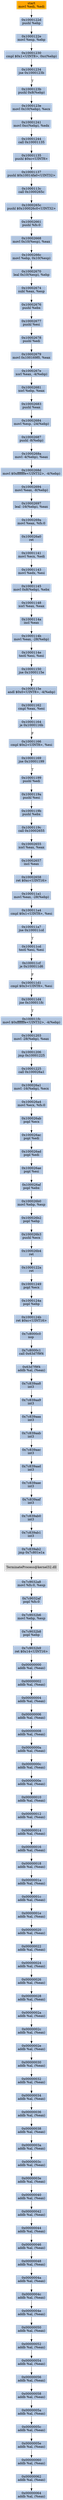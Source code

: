 digraph G {
node[shape=rectangle,style=filled,fillcolor=lightsteelblue,color=lightsteelblue]
bgcolor="transparent"
a0x1000122bmovl_edi_edi[label="start\nmovl %edi, %edi",color="lightgrey",fillcolor="orange"];
a0x1000122dpushl_ebp[label="0x1000122d\npushl %ebp"];
a0x1000122emovl_esp_ebp[label="0x1000122e\nmovl %esp, %ebp"];
a0x10001230cmpl_0x1UINT8_0xcebp_[label="0x10001230\ncmpl $0x1<UINT8>, 0xc(%ebp)"];
a0x10001234jne_0x1000123b[label="0x10001234\njne 0x1000123b"];
a0x1000123bpushl_0x8ebp_[label="0x1000123b\npushl 0x8(%ebp)"];
a0x1000123emovl_0x10ebp__ecx[label="0x1000123e\nmovl 0x10(%ebp), %ecx"];
a0x10001241movl_0xcebp__edx[label="0x10001241\nmovl 0xc(%ebp), %edx"];
a0x10001244call_0x10001135[label="0x10001244\ncall 0x10001135"];
a0x10001135pushl_0xcUINT8[label="0x10001135\npushl $0xc<UINT8>"];
a0x10001137pushl_0x10014fa0UINT32[label="0x10001137\npushl $0x10014fa0<UINT32>"];
a0x1000113ccall_0x1000265c[label="0x1000113c\ncall 0x1000265c"];
a0x1000265cpushl_0x100026c0UINT32[label="0x1000265c\npushl $0x100026c0<UINT32>"];
a0x10002661pushl_fs_0[label="0x10002661\npushl %fs:0"];
a0x10002668movl_0x10esp__eax[label="0x10002668\nmovl 0x10(%esp), %eax"];
a0x1000266cmovl_ebp_0x10esp_[label="0x1000266c\nmovl %ebp, 0x10(%esp)"];
a0x10002670leal_0x10esp__ebp[label="0x10002670\nleal 0x10(%esp), %ebp"];
a0x10002674subl_eax_esp[label="0x10002674\nsubl %eax, %esp"];
a0x10002676pushl_ebx[label="0x10002676\npushl %ebx"];
a0x10002677pushl_esi[label="0x10002677\npushl %esi"];
a0x10002678pushl_edi[label="0x10002678\npushl %edi"];
a0x10002679movl_0x100169f0_eax[label="0x10002679\nmovl 0x100169f0, %eax"];
a0x1000267exorl_eax__4ebp_[label="0x1000267e\nxorl %eax, -4(%ebp)"];
a0x10002681xorl_ebp_eax[label="0x10002681\nxorl %ebp, %eax"];
a0x10002683pushl_eax[label="0x10002683\npushl %eax"];
a0x10002684movl_esp__24ebp_[label="0x10002684\nmovl %esp, -24(%ebp)"];
a0x10002687pushl__8ebp_[label="0x10002687\npushl -8(%ebp)"];
a0x1000268amovl__4ebp__eax[label="0x1000268a\nmovl -4(%ebp), %eax"];
a0x1000268dmovl_0xfffffffeUINT32__4ebp_[label="0x1000268d\nmovl $0xfffffffe<UINT32>, -4(%ebp)"];
a0x10002694movl_eax__8ebp_[label="0x10002694\nmovl %eax, -8(%ebp)"];
a0x10002697leal__16ebp__eax[label="0x10002697\nleal -16(%ebp), %eax"];
a0x1000269amovl_eax_fs_0[label="0x1000269a\nmovl %eax, %fs:0"];
a0x100026a0ret[label="0x100026a0\nret"];
a0x10001141movl_ecx_edi[label="0x10001141\nmovl %ecx, %edi"];
a0x10001143movl_edx_esi[label="0x10001143\nmovl %edx, %esi"];
a0x10001145movl_0x8ebp__ebx[label="0x10001145\nmovl 0x8(%ebp), %ebx"];
a0x10001148xorl_eax_eax[label="0x10001148\nxorl %eax, %eax"];
a0x1000114aincl_eax[label="0x1000114a\nincl %eax"];
a0x1000114bmovl_eax__28ebp_[label="0x1000114b\nmovl %eax, -28(%ebp)"];
a0x1000114etestl_esi_esi[label="0x1000114e\ntestl %esi, %esi"];
a0x10001150jne_0x1000115e[label="0x10001150\njne 0x1000115e"];
a0x1000115eandl_0x0UINT8__4ebp_[label="0x1000115e\nandl $0x0<UINT8>, -4(%ebp)"];
a0x10001162cmpl_eax_esi[label="0x10001162\ncmpl %eax, %esi"];
a0x10001164je_0x1000116b[label="0x10001164\nje 0x1000116b"];
a0x10001166cmpl_0x2UINT8_esi[label="0x10001166\ncmpl $0x2<UINT8>, %esi"];
a0x10001169jne_0x10001199[label="0x10001169\njne 0x10001199"];
a0x10001199pushl_edi[label="0x10001199\npushl %edi"];
a0x1000119apushl_esi[label="0x1000119a\npushl %esi"];
a0x1000119bpushl_ebx[label="0x1000119b\npushl %ebx"];
a0x1000119ccall_0x10002655[label="0x1000119c\ncall 0x10002655"];
a0x10002655xorl_eax_eax[label="0x10002655\nxorl %eax, %eax"];
a0x10002657incl_eax[label="0x10002657\nincl %eax"];
a0x10002658ret_0xcUINT16[label="0x10002658\nret $0xc<UINT16>"];
a0x100011a1movl_eax__28ebp_[label="0x100011a1\nmovl %eax, -28(%ebp)"];
a0x100011a4cmpl_0x1UINT8_esi[label="0x100011a4\ncmpl $0x1<UINT8>, %esi"];
a0x100011a7jne_0x100011cd[label="0x100011a7\njne 0x100011cd"];
a0x100011cdtestl_esi_esi[label="0x100011cd\ntestl %esi, %esi"];
a0x100011cfje_0x100011d6[label="0x100011cf\nje 0x100011d6"];
a0x100011d1cmpl_0x3UINT8_esi[label="0x100011d1\ncmpl $0x3<UINT8>, %esi"];
a0x100011d4jne_0x100011fc[label="0x100011d4\njne 0x100011fc"];
a0x100011fcmovl_0xfffffffeUINT32__4ebp_[label="0x100011fc\nmovl $0xfffffffe<UINT32>, -4(%ebp)"];
a0x10001203movl__28ebp__eax[label="0x10001203\nmovl -28(%ebp), %eax"];
a0x10001206jmp_0x10001225[label="0x10001206\njmp 0x10001225"];
a0x10001225call_0x100026a1[label="0x10001225\ncall 0x100026a1"];
a0x100026a1movl__16ebp__ecx[label="0x100026a1\nmovl -16(%ebp), %ecx"];
a0x100026a4movl_ecx_fs_0[label="0x100026a4\nmovl %ecx, %fs:0"];
a0x100026abpopl_ecx[label="0x100026ab\npopl %ecx"];
a0x100026acpopl_edi[label="0x100026ac\npopl %edi"];
a0x100026adpopl_edi[label="0x100026ad\npopl %edi"];
a0x100026aepopl_esi[label="0x100026ae\npopl %esi"];
a0x100026afpopl_ebx[label="0x100026af\npopl %ebx"];
a0x100026b0movl_ebp_esp[label="0x100026b0\nmovl %ebp, %esp"];
a0x100026b2popl_ebp[label="0x100026b2\npopl %ebp"];
a0x100026b3pushl_ecx[label="0x100026b3\npushl %ecx"];
a0x100026b4ret[label="0x100026b4\nret"];
a0x1000122aret[label="0x1000122a\nret"];
a0x10001249popl_ecx[label="0x10001249\npopl %ecx"];
a0x1000124apopl_ebp[label="0x1000124a\npopl %ebp"];
a0x1000124bret_0xcUINT16[label="0x1000124b\nret $0xc<UINT16>"];
a0x7c8000c0nop_[label="0x7c8000c0\nnop "];
a0x7c8000c1call_0x63d7f9f4[label="0x7c8000c1\ncall 0x63d7f9f4"];
a0x63d7f9f4addb_al_eax_[label="0x63d7f9f4\naddb %al, (%eax)"];
a0x7c839aa8int3_[label="0x7c839aa8\nint3 "];
a0x7c839aa9int3_[label="0x7c839aa9\nint3 "];
a0x7c839aaaint3_[label="0x7c839aaa\nint3 "];
a0x7c839aabint3_[label="0x7c839aab\nint3 "];
a0x7c839aacint3_[label="0x7c839aac\nint3 "];
a0x7c839aadint3_[label="0x7c839aad\nint3 "];
a0x7c839aaeint3_[label="0x7c839aae\nint3 "];
a0x7c839aafint3_[label="0x7c839aaf\nint3 "];
a0x7c839ab0int3_[label="0x7c839ab0\nint3 "];
a0x7c839ab1int3_[label="0x7c839ab1\nint3 "];
a0x7c839ab2jmp_0x7c801e1a[label="0x7c839ab2\njmp 0x7c801e1a"];
TerminateProcess_kernel32_dll[label="TerminateProcess@kernel32.dll",color="lightgrey",fillcolor="lightgrey"];
a0x7c9032a8movl_fs_0_esp[label="0x7c9032a8\nmovl %fs:0, %esp"];
a0x7c9032afpopl_fs_0[label="0x7c9032af\npopl %fs:0"];
a0x7c9032b6movl_ebp_esp[label="0x7c9032b6\nmovl %ebp, %esp"];
a0x7c9032b8popl_ebp[label="0x7c9032b8\npopl %ebp"];
a0x7c9032b9ret_0x14UINT16[label="0x7c9032b9\nret $0x14<UINT16>"];
a0x00000000addb_al_eax_[label="0x00000000\naddb %al, (%eax)"];
a0x00000002addb_al_eax_[label="0x00000002\naddb %al, (%eax)"];
a0x00000004addb_al_eax_[label="0x00000004\naddb %al, (%eax)"];
a0x00000006addb_al_eax_[label="0x00000006\naddb %al, (%eax)"];
a0x00000008addb_al_eax_[label="0x00000008\naddb %al, (%eax)"];
a0x0000000aaddb_al_eax_[label="0x0000000a\naddb %al, (%eax)"];
a0x0000000caddb_al_eax_[label="0x0000000c\naddb %al, (%eax)"];
a0x0000000eaddb_al_eax_[label="0x0000000e\naddb %al, (%eax)"];
a0x00000010addb_al_eax_[label="0x00000010\naddb %al, (%eax)"];
a0x00000012addb_al_eax_[label="0x00000012\naddb %al, (%eax)"];
a0x00000014addb_al_eax_[label="0x00000014\naddb %al, (%eax)"];
a0x00000016addb_al_eax_[label="0x00000016\naddb %al, (%eax)"];
a0x00000018addb_al_eax_[label="0x00000018\naddb %al, (%eax)"];
a0x0000001aaddb_al_eax_[label="0x0000001a\naddb %al, (%eax)"];
a0x0000001caddb_al_eax_[label="0x0000001c\naddb %al, (%eax)"];
a0x0000001eaddb_al_eax_[label="0x0000001e\naddb %al, (%eax)"];
a0x00000020addb_al_eax_[label="0x00000020\naddb %al, (%eax)"];
a0x00000022addb_al_eax_[label="0x00000022\naddb %al, (%eax)"];
a0x00000024addb_al_eax_[label="0x00000024\naddb %al, (%eax)"];
a0x00000026addb_al_eax_[label="0x00000026\naddb %al, (%eax)"];
a0x00000028addb_al_eax_[label="0x00000028\naddb %al, (%eax)"];
a0x0000002aaddb_al_eax_[label="0x0000002a\naddb %al, (%eax)"];
a0x0000002caddb_al_eax_[label="0x0000002c\naddb %al, (%eax)"];
a0x0000002eaddb_al_eax_[label="0x0000002e\naddb %al, (%eax)"];
a0x00000030addb_al_eax_[label="0x00000030\naddb %al, (%eax)"];
a0x00000032addb_al_eax_[label="0x00000032\naddb %al, (%eax)"];
a0x00000034addb_al_eax_[label="0x00000034\naddb %al, (%eax)"];
a0x00000036addb_al_eax_[label="0x00000036\naddb %al, (%eax)"];
a0x00000038addb_al_eax_[label="0x00000038\naddb %al, (%eax)"];
a0x0000003aaddb_al_eax_[label="0x0000003a\naddb %al, (%eax)"];
a0x0000003caddb_al_eax_[label="0x0000003c\naddb %al, (%eax)"];
a0x0000003eaddb_al_eax_[label="0x0000003e\naddb %al, (%eax)"];
a0x00000040addb_al_eax_[label="0x00000040\naddb %al, (%eax)"];
a0x00000042addb_al_eax_[label="0x00000042\naddb %al, (%eax)"];
a0x00000044addb_al_eax_[label="0x00000044\naddb %al, (%eax)"];
a0x00000046addb_al_eax_[label="0x00000046\naddb %al, (%eax)"];
a0x00000048addb_al_eax_[label="0x00000048\naddb %al, (%eax)"];
a0x0000004aaddb_al_eax_[label="0x0000004a\naddb %al, (%eax)"];
a0x0000004caddb_al_eax_[label="0x0000004c\naddb %al, (%eax)"];
a0x0000004eaddb_al_eax_[label="0x0000004e\naddb %al, (%eax)"];
a0x00000050addb_al_eax_[label="0x00000050\naddb %al, (%eax)"];
a0x00000052addb_al_eax_[label="0x00000052\naddb %al, (%eax)"];
a0x00000054addb_al_eax_[label="0x00000054\naddb %al, (%eax)"];
a0x00000056addb_al_eax_[label="0x00000056\naddb %al, (%eax)"];
a0x00000058addb_al_eax_[label="0x00000058\naddb %al, (%eax)"];
a0x0000005aaddb_al_eax_[label="0x0000005a\naddb %al, (%eax)"];
a0x0000005caddb_al_eax_[label="0x0000005c\naddb %al, (%eax)"];
a0x0000005eaddb_al_eax_[label="0x0000005e\naddb %al, (%eax)"];
a0x00000060addb_al_eax_[label="0x00000060\naddb %al, (%eax)"];
a0x00000062addb_al_eax_[label="0x00000062\naddb %al, (%eax)"];
a0x00000064addb_al_eax_[label="0x00000064\naddb %al, (%eax)"];
a0x1000122bmovl_edi_edi -> a0x1000122dpushl_ebp [color="#000000"];
a0x1000122dpushl_ebp -> a0x1000122emovl_esp_ebp [color="#000000"];
a0x1000122emovl_esp_ebp -> a0x10001230cmpl_0x1UINT8_0xcebp_ [color="#000000"];
a0x10001230cmpl_0x1UINT8_0xcebp_ -> a0x10001234jne_0x1000123b [color="#000000"];
a0x10001234jne_0x1000123b -> a0x1000123bpushl_0x8ebp_ [color="#000000",label="T"];
a0x1000123bpushl_0x8ebp_ -> a0x1000123emovl_0x10ebp__ecx [color="#000000"];
a0x1000123emovl_0x10ebp__ecx -> a0x10001241movl_0xcebp__edx [color="#000000"];
a0x10001241movl_0xcebp__edx -> a0x10001244call_0x10001135 [color="#000000"];
a0x10001244call_0x10001135 -> a0x10001135pushl_0xcUINT8 [color="#000000"];
a0x10001135pushl_0xcUINT8 -> a0x10001137pushl_0x10014fa0UINT32 [color="#000000"];
a0x10001137pushl_0x10014fa0UINT32 -> a0x1000113ccall_0x1000265c [color="#000000"];
a0x1000113ccall_0x1000265c -> a0x1000265cpushl_0x100026c0UINT32 [color="#000000"];
a0x1000265cpushl_0x100026c0UINT32 -> a0x10002661pushl_fs_0 [color="#000000"];
a0x10002661pushl_fs_0 -> a0x10002668movl_0x10esp__eax [color="#000000"];
a0x10002668movl_0x10esp__eax -> a0x1000266cmovl_ebp_0x10esp_ [color="#000000"];
a0x1000266cmovl_ebp_0x10esp_ -> a0x10002670leal_0x10esp__ebp [color="#000000"];
a0x10002670leal_0x10esp__ebp -> a0x10002674subl_eax_esp [color="#000000"];
a0x10002674subl_eax_esp -> a0x10002676pushl_ebx [color="#000000"];
a0x10002676pushl_ebx -> a0x10002677pushl_esi [color="#000000"];
a0x10002677pushl_esi -> a0x10002678pushl_edi [color="#000000"];
a0x10002678pushl_edi -> a0x10002679movl_0x100169f0_eax [color="#000000"];
a0x10002679movl_0x100169f0_eax -> a0x1000267exorl_eax__4ebp_ [color="#000000"];
a0x1000267exorl_eax__4ebp_ -> a0x10002681xorl_ebp_eax [color="#000000"];
a0x10002681xorl_ebp_eax -> a0x10002683pushl_eax [color="#000000"];
a0x10002683pushl_eax -> a0x10002684movl_esp__24ebp_ [color="#000000"];
a0x10002684movl_esp__24ebp_ -> a0x10002687pushl__8ebp_ [color="#000000"];
a0x10002687pushl__8ebp_ -> a0x1000268amovl__4ebp__eax [color="#000000"];
a0x1000268amovl__4ebp__eax -> a0x1000268dmovl_0xfffffffeUINT32__4ebp_ [color="#000000"];
a0x1000268dmovl_0xfffffffeUINT32__4ebp_ -> a0x10002694movl_eax__8ebp_ [color="#000000"];
a0x10002694movl_eax__8ebp_ -> a0x10002697leal__16ebp__eax [color="#000000"];
a0x10002697leal__16ebp__eax -> a0x1000269amovl_eax_fs_0 [color="#000000"];
a0x1000269amovl_eax_fs_0 -> a0x100026a0ret [color="#000000"];
a0x100026a0ret -> a0x10001141movl_ecx_edi [color="#000000"];
a0x10001141movl_ecx_edi -> a0x10001143movl_edx_esi [color="#000000"];
a0x10001143movl_edx_esi -> a0x10001145movl_0x8ebp__ebx [color="#000000"];
a0x10001145movl_0x8ebp__ebx -> a0x10001148xorl_eax_eax [color="#000000"];
a0x10001148xorl_eax_eax -> a0x1000114aincl_eax [color="#000000"];
a0x1000114aincl_eax -> a0x1000114bmovl_eax__28ebp_ [color="#000000"];
a0x1000114bmovl_eax__28ebp_ -> a0x1000114etestl_esi_esi [color="#000000"];
a0x1000114etestl_esi_esi -> a0x10001150jne_0x1000115e [color="#000000"];
a0x10001150jne_0x1000115e -> a0x1000115eandl_0x0UINT8__4ebp_ [color="#000000",label="T"];
a0x1000115eandl_0x0UINT8__4ebp_ -> a0x10001162cmpl_eax_esi [color="#000000"];
a0x10001162cmpl_eax_esi -> a0x10001164je_0x1000116b [color="#000000"];
a0x10001164je_0x1000116b -> a0x10001166cmpl_0x2UINT8_esi [color="#000000",label="F"];
a0x10001166cmpl_0x2UINT8_esi -> a0x10001169jne_0x10001199 [color="#000000"];
a0x10001169jne_0x10001199 -> a0x10001199pushl_edi [color="#000000",label="T"];
a0x10001199pushl_edi -> a0x1000119apushl_esi [color="#000000"];
a0x1000119apushl_esi -> a0x1000119bpushl_ebx [color="#000000"];
a0x1000119bpushl_ebx -> a0x1000119ccall_0x10002655 [color="#000000"];
a0x1000119ccall_0x10002655 -> a0x10002655xorl_eax_eax [color="#000000"];
a0x10002655xorl_eax_eax -> a0x10002657incl_eax [color="#000000"];
a0x10002657incl_eax -> a0x10002658ret_0xcUINT16 [color="#000000"];
a0x10002658ret_0xcUINT16 -> a0x100011a1movl_eax__28ebp_ [color="#000000"];
a0x100011a1movl_eax__28ebp_ -> a0x100011a4cmpl_0x1UINT8_esi [color="#000000"];
a0x100011a4cmpl_0x1UINT8_esi -> a0x100011a7jne_0x100011cd [color="#000000"];
a0x100011a7jne_0x100011cd -> a0x100011cdtestl_esi_esi [color="#000000",label="T"];
a0x100011cdtestl_esi_esi -> a0x100011cfje_0x100011d6 [color="#000000"];
a0x100011cfje_0x100011d6 -> a0x100011d1cmpl_0x3UINT8_esi [color="#000000",label="F"];
a0x100011d1cmpl_0x3UINT8_esi -> a0x100011d4jne_0x100011fc [color="#000000"];
a0x100011d4jne_0x100011fc -> a0x100011fcmovl_0xfffffffeUINT32__4ebp_ [color="#000000",label="T"];
a0x100011fcmovl_0xfffffffeUINT32__4ebp_ -> a0x10001203movl__28ebp__eax [color="#000000"];
a0x10001203movl__28ebp__eax -> a0x10001206jmp_0x10001225 [color="#000000"];
a0x10001206jmp_0x10001225 -> a0x10001225call_0x100026a1 [color="#000000"];
a0x10001225call_0x100026a1 -> a0x100026a1movl__16ebp__ecx [color="#000000"];
a0x100026a1movl__16ebp__ecx -> a0x100026a4movl_ecx_fs_0 [color="#000000"];
a0x100026a4movl_ecx_fs_0 -> a0x100026abpopl_ecx [color="#000000"];
a0x100026abpopl_ecx -> a0x100026acpopl_edi [color="#000000"];
a0x100026acpopl_edi -> a0x100026adpopl_edi [color="#000000"];
a0x100026adpopl_edi -> a0x100026aepopl_esi [color="#000000"];
a0x100026aepopl_esi -> a0x100026afpopl_ebx [color="#000000"];
a0x100026afpopl_ebx -> a0x100026b0movl_ebp_esp [color="#000000"];
a0x100026b0movl_ebp_esp -> a0x100026b2popl_ebp [color="#000000"];
a0x100026b2popl_ebp -> a0x100026b3pushl_ecx [color="#000000"];
a0x100026b3pushl_ecx -> a0x100026b4ret [color="#000000"];
a0x100026b4ret -> a0x1000122aret [color="#000000"];
a0x1000122aret -> a0x10001249popl_ecx [color="#000000"];
a0x10001249popl_ecx -> a0x1000124apopl_ebp [color="#000000"];
a0x1000124apopl_ebp -> a0x1000124bret_0xcUINT16 [color="#000000"];
a0x1000124bret_0xcUINT16 -> a0x7c8000c0nop_ [color="#000000"];
a0x7c8000c0nop_ -> a0x7c8000c1call_0x63d7f9f4 [color="#000000"];
a0x7c8000c1call_0x63d7f9f4 -> a0x63d7f9f4addb_al_eax_ [color="#000000"];
a0x63d7f9f4addb_al_eax_ -> a0x7c839aa8int3_ [color="#000000"];
a0x7c839aa8int3_ -> a0x7c839aa9int3_ [color="#000000"];
a0x7c839aa9int3_ -> a0x7c839aaaint3_ [color="#000000"];
a0x7c839aaaint3_ -> a0x7c839aabint3_ [color="#000000"];
a0x7c839aabint3_ -> a0x7c839aacint3_ [color="#000000"];
a0x7c839aacint3_ -> a0x7c839aadint3_ [color="#000000"];
a0x7c839aadint3_ -> a0x7c839aaeint3_ [color="#000000"];
a0x7c839aaeint3_ -> a0x7c839aafint3_ [color="#000000"];
a0x7c839aafint3_ -> a0x7c839ab0int3_ [color="#000000"];
a0x7c839ab0int3_ -> a0x7c839ab1int3_ [color="#000000"];
a0x7c839ab1int3_ -> a0x7c839ab2jmp_0x7c801e1a [color="#000000"];
a0x7c839ab2jmp_0x7c801e1a -> TerminateProcess_kernel32_dll [color="#000000"];
TerminateProcess_kernel32_dll -> a0x7c9032a8movl_fs_0_esp [color="#000000"];
a0x7c9032a8movl_fs_0_esp -> a0x7c9032afpopl_fs_0 [color="#000000"];
a0x7c9032afpopl_fs_0 -> a0x7c9032b6movl_ebp_esp [color="#000000"];
a0x7c9032b6movl_ebp_esp -> a0x7c9032b8popl_ebp [color="#000000"];
a0x7c9032b8popl_ebp -> a0x7c9032b9ret_0x14UINT16 [color="#000000"];
a0x7c9032b9ret_0x14UINT16 -> a0x00000000addb_al_eax_ [color="#000000"];
a0x00000000addb_al_eax_ -> a0x00000002addb_al_eax_ [color="#000000"];
a0x00000002addb_al_eax_ -> a0x00000004addb_al_eax_ [color="#000000"];
a0x00000004addb_al_eax_ -> a0x00000006addb_al_eax_ [color="#000000"];
a0x00000006addb_al_eax_ -> a0x00000008addb_al_eax_ [color="#000000"];
a0x00000008addb_al_eax_ -> a0x0000000aaddb_al_eax_ [color="#000000"];
a0x0000000aaddb_al_eax_ -> a0x0000000caddb_al_eax_ [color="#000000"];
a0x0000000caddb_al_eax_ -> a0x0000000eaddb_al_eax_ [color="#000000"];
a0x0000000eaddb_al_eax_ -> a0x00000010addb_al_eax_ [color="#000000"];
a0x00000010addb_al_eax_ -> a0x00000012addb_al_eax_ [color="#000000"];
a0x00000012addb_al_eax_ -> a0x00000014addb_al_eax_ [color="#000000"];
a0x00000014addb_al_eax_ -> a0x00000016addb_al_eax_ [color="#000000"];
a0x00000016addb_al_eax_ -> a0x00000018addb_al_eax_ [color="#000000"];
a0x00000018addb_al_eax_ -> a0x0000001aaddb_al_eax_ [color="#000000"];
a0x0000001aaddb_al_eax_ -> a0x0000001caddb_al_eax_ [color="#000000"];
a0x0000001caddb_al_eax_ -> a0x0000001eaddb_al_eax_ [color="#000000"];
a0x0000001eaddb_al_eax_ -> a0x00000020addb_al_eax_ [color="#000000"];
a0x00000020addb_al_eax_ -> a0x00000022addb_al_eax_ [color="#000000"];
a0x00000022addb_al_eax_ -> a0x00000024addb_al_eax_ [color="#000000"];
a0x00000024addb_al_eax_ -> a0x00000026addb_al_eax_ [color="#000000"];
a0x00000026addb_al_eax_ -> a0x00000028addb_al_eax_ [color="#000000"];
a0x00000028addb_al_eax_ -> a0x0000002aaddb_al_eax_ [color="#000000"];
a0x0000002aaddb_al_eax_ -> a0x0000002caddb_al_eax_ [color="#000000"];
a0x0000002caddb_al_eax_ -> a0x0000002eaddb_al_eax_ [color="#000000"];
a0x0000002eaddb_al_eax_ -> a0x00000030addb_al_eax_ [color="#000000"];
a0x00000030addb_al_eax_ -> a0x00000032addb_al_eax_ [color="#000000"];
a0x00000032addb_al_eax_ -> a0x00000034addb_al_eax_ [color="#000000"];
a0x00000034addb_al_eax_ -> a0x00000036addb_al_eax_ [color="#000000"];
a0x00000036addb_al_eax_ -> a0x00000038addb_al_eax_ [color="#000000"];
a0x00000038addb_al_eax_ -> a0x0000003aaddb_al_eax_ [color="#000000"];
a0x0000003aaddb_al_eax_ -> a0x0000003caddb_al_eax_ [color="#000000"];
a0x0000003caddb_al_eax_ -> a0x0000003eaddb_al_eax_ [color="#000000"];
a0x0000003eaddb_al_eax_ -> a0x00000040addb_al_eax_ [color="#000000"];
a0x00000040addb_al_eax_ -> a0x00000042addb_al_eax_ [color="#000000"];
a0x00000042addb_al_eax_ -> a0x00000044addb_al_eax_ [color="#000000"];
a0x00000044addb_al_eax_ -> a0x00000046addb_al_eax_ [color="#000000"];
a0x00000046addb_al_eax_ -> a0x00000048addb_al_eax_ [color="#000000"];
a0x00000048addb_al_eax_ -> a0x0000004aaddb_al_eax_ [color="#000000"];
a0x0000004aaddb_al_eax_ -> a0x0000004caddb_al_eax_ [color="#000000"];
a0x0000004caddb_al_eax_ -> a0x0000004eaddb_al_eax_ [color="#000000"];
a0x0000004eaddb_al_eax_ -> a0x00000050addb_al_eax_ [color="#000000"];
a0x00000050addb_al_eax_ -> a0x00000052addb_al_eax_ [color="#000000"];
a0x00000052addb_al_eax_ -> a0x00000054addb_al_eax_ [color="#000000"];
a0x00000054addb_al_eax_ -> a0x00000056addb_al_eax_ [color="#000000"];
a0x00000056addb_al_eax_ -> a0x00000058addb_al_eax_ [color="#000000"];
a0x00000058addb_al_eax_ -> a0x0000005aaddb_al_eax_ [color="#000000"];
a0x0000005aaddb_al_eax_ -> a0x0000005caddb_al_eax_ [color="#000000"];
a0x0000005caddb_al_eax_ -> a0x0000005eaddb_al_eax_ [color="#000000"];
a0x0000005eaddb_al_eax_ -> a0x00000060addb_al_eax_ [color="#000000"];
a0x00000060addb_al_eax_ -> a0x00000062addb_al_eax_ [color="#000000"];
a0x00000062addb_al_eax_ -> a0x00000064addb_al_eax_ [color="#000000"];
}
